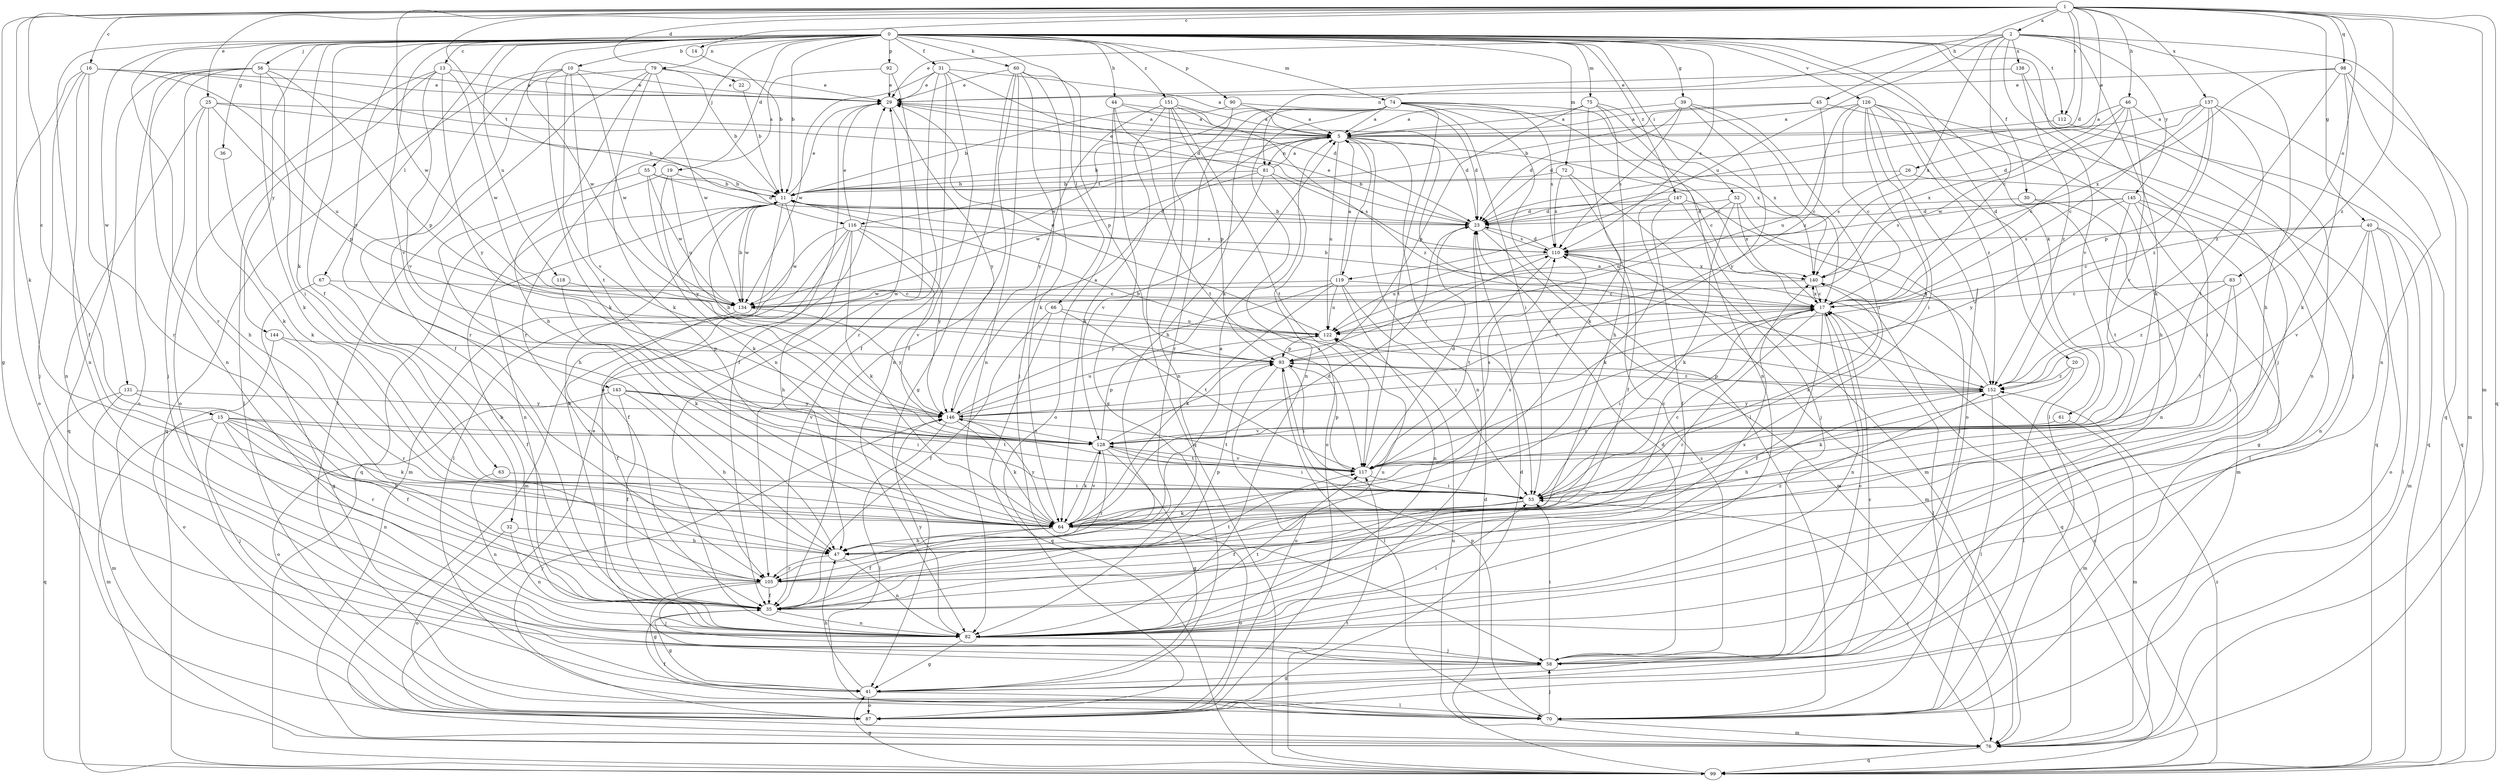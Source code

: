 strict digraph  {
0;
1;
2;
5;
10;
11;
13;
14;
15;
16;
17;
19;
20;
22;
23;
25;
26;
29;
30;
31;
32;
35;
36;
39;
40;
41;
44;
45;
46;
47;
52;
53;
55;
56;
58;
60;
61;
63;
64;
66;
67;
70;
72;
74;
75;
76;
79;
81;
82;
83;
87;
90;
92;
93;
98;
99;
105;
110;
112;
116;
117;
118;
119;
122;
126;
128;
131;
134;
137;
138;
140;
143;
144;
145;
146;
147;
151;
152;
0 -> 10  [label=b];
0 -> 11  [label=b];
0 -> 13  [label=c];
0 -> 19  [label=d];
0 -> 20  [label=d];
0 -> 30  [label=f];
0 -> 31  [label=f];
0 -> 32  [label=f];
0 -> 35  [label=f];
0 -> 36  [label=g];
0 -> 39  [label=g];
0 -> 44  [label=h];
0 -> 52  [label=i];
0 -> 55  [label=j];
0 -> 56  [label=j];
0 -> 58  [label=j];
0 -> 60  [label=k];
0 -> 61  [label=k];
0 -> 63  [label=k];
0 -> 66  [label=l];
0 -> 67  [label=l];
0 -> 72  [label=m];
0 -> 74  [label=m];
0 -> 75  [label=m];
0 -> 79  [label=n];
0 -> 90  [label=p];
0 -> 92  [label=p];
0 -> 105  [label=r];
0 -> 110  [label=s];
0 -> 112  [label=t];
0 -> 118  [label=u];
0 -> 126  [label=v];
0 -> 128  [label=v];
0 -> 131  [label=w];
0 -> 134  [label=w];
0 -> 143  [label=y];
0 -> 144  [label=y];
0 -> 147  [label=z];
0 -> 151  [label=z];
1 -> 2  [label=a];
1 -> 14  [label=c];
1 -> 15  [label=c];
1 -> 16  [label=c];
1 -> 22  [label=d];
1 -> 23  [label=d];
1 -> 25  [label=e];
1 -> 26  [label=e];
1 -> 40  [label=g];
1 -> 41  [label=g];
1 -> 45  [label=h];
1 -> 46  [label=h];
1 -> 64  [label=k];
1 -> 76  [label=m];
1 -> 83  [label=o];
1 -> 98  [label=q];
1 -> 99  [label=q];
1 -> 112  [label=t];
1 -> 116  [label=t];
1 -> 134  [label=w];
1 -> 137  [label=x];
1 -> 152  [label=z];
2 -> 17  [label=c];
2 -> 29  [label=e];
2 -> 47  [label=h];
2 -> 64  [label=k];
2 -> 81  [label=n];
2 -> 99  [label=q];
2 -> 119  [label=u];
2 -> 128  [label=v];
2 -> 138  [label=x];
2 -> 140  [label=x];
2 -> 145  [label=y];
5 -> 11  [label=b];
5 -> 17  [label=c];
5 -> 53  [label=i];
5 -> 81  [label=n];
5 -> 82  [label=n];
5 -> 116  [label=t];
5 -> 119  [label=u];
5 -> 122  [label=u];
10 -> 29  [label=e];
10 -> 64  [label=k];
10 -> 99  [label=q];
10 -> 105  [label=r];
10 -> 117  [label=t];
10 -> 128  [label=v];
10 -> 134  [label=w];
11 -> 23  [label=d];
11 -> 29  [label=e];
11 -> 70  [label=l];
11 -> 76  [label=m];
11 -> 82  [label=n];
11 -> 134  [label=w];
13 -> 29  [label=e];
13 -> 70  [label=l];
13 -> 87  [label=o];
13 -> 128  [label=v];
13 -> 134  [label=w];
13 -> 146  [label=y];
14 -> 11  [label=b];
15 -> 47  [label=h];
15 -> 58  [label=j];
15 -> 64  [label=k];
15 -> 76  [label=m];
15 -> 82  [label=n];
15 -> 105  [label=r];
15 -> 117  [label=t];
15 -> 128  [label=v];
16 -> 23  [label=d];
16 -> 29  [label=e];
16 -> 58  [label=j];
16 -> 82  [label=n];
16 -> 87  [label=o];
16 -> 105  [label=r];
16 -> 122  [label=u];
17 -> 11  [label=b];
17 -> 35  [label=f];
17 -> 53  [label=i];
17 -> 70  [label=l];
17 -> 82  [label=n];
17 -> 105  [label=r];
17 -> 122  [label=u];
17 -> 140  [label=x];
19 -> 11  [label=b];
19 -> 99  [label=q];
19 -> 122  [label=u];
19 -> 146  [label=y];
20 -> 64  [label=k];
20 -> 70  [label=l];
20 -> 152  [label=z];
22 -> 11  [label=b];
23 -> 11  [label=b];
23 -> 29  [label=e];
23 -> 76  [label=m];
23 -> 110  [label=s];
25 -> 5  [label=a];
25 -> 11  [label=b];
25 -> 47  [label=h];
25 -> 64  [label=k];
25 -> 82  [label=n];
25 -> 93  [label=p];
26 -> 11  [label=b];
26 -> 53  [label=i];
26 -> 110  [label=s];
29 -> 5  [label=a];
29 -> 35  [label=f];
29 -> 146  [label=y];
30 -> 23  [label=d];
30 -> 76  [label=m];
30 -> 82  [label=n];
31 -> 5  [label=a];
31 -> 23  [label=d];
31 -> 29  [label=e];
31 -> 35  [label=f];
31 -> 82  [label=n];
31 -> 105  [label=r];
31 -> 134  [label=w];
32 -> 47  [label=h];
32 -> 82  [label=n];
32 -> 87  [label=o];
35 -> 11  [label=b];
35 -> 41  [label=g];
35 -> 82  [label=n];
35 -> 122  [label=u];
35 -> 140  [label=x];
36 -> 64  [label=k];
39 -> 5  [label=a];
39 -> 17  [label=c];
39 -> 23  [label=d];
39 -> 53  [label=i];
39 -> 110  [label=s];
39 -> 146  [label=y];
40 -> 17  [label=c];
40 -> 70  [label=l];
40 -> 76  [label=m];
40 -> 82  [label=n];
40 -> 87  [label=o];
40 -> 110  [label=s];
40 -> 128  [label=v];
41 -> 17  [label=c];
41 -> 47  [label=h];
41 -> 70  [label=l];
41 -> 87  [label=o];
44 -> 5  [label=a];
44 -> 23  [label=d];
44 -> 41  [label=g];
44 -> 87  [label=o];
44 -> 117  [label=t];
45 -> 5  [label=a];
45 -> 11  [label=b];
45 -> 47  [label=h];
45 -> 122  [label=u];
46 -> 5  [label=a];
46 -> 17  [label=c];
46 -> 82  [label=n];
46 -> 128  [label=v];
46 -> 134  [label=w];
46 -> 140  [label=x];
47 -> 5  [label=a];
47 -> 82  [label=n];
47 -> 105  [label=r];
52 -> 23  [label=d];
52 -> 58  [label=j];
52 -> 64  [label=k];
52 -> 122  [label=u];
52 -> 140  [label=x];
53 -> 17  [label=c];
53 -> 35  [label=f];
53 -> 64  [label=k];
53 -> 140  [label=x];
55 -> 11  [label=b];
55 -> 23  [label=d];
55 -> 47  [label=h];
55 -> 64  [label=k];
55 -> 134  [label=w];
56 -> 29  [label=e];
56 -> 53  [label=i];
56 -> 58  [label=j];
56 -> 64  [label=k];
56 -> 82  [label=n];
56 -> 87  [label=o];
56 -> 93  [label=p];
56 -> 99  [label=q];
58 -> 17  [label=c];
58 -> 23  [label=d];
58 -> 29  [label=e];
58 -> 41  [label=g];
58 -> 53  [label=i];
58 -> 110  [label=s];
60 -> 29  [label=e];
60 -> 35  [label=f];
60 -> 41  [label=g];
60 -> 58  [label=j];
60 -> 64  [label=k];
60 -> 82  [label=n];
60 -> 93  [label=p];
61 -> 76  [label=m];
61 -> 128  [label=v];
63 -> 53  [label=i];
63 -> 82  [label=n];
64 -> 17  [label=c];
64 -> 23  [label=d];
64 -> 35  [label=f];
64 -> 47  [label=h];
64 -> 87  [label=o];
64 -> 110  [label=s];
64 -> 128  [label=v];
64 -> 146  [label=y];
66 -> 35  [label=f];
66 -> 99  [label=q];
66 -> 117  [label=t];
66 -> 122  [label=u];
67 -> 17  [label=c];
67 -> 35  [label=f];
67 -> 41  [label=g];
70 -> 35  [label=f];
70 -> 58  [label=j];
70 -> 76  [label=m];
70 -> 93  [label=p];
72 -> 11  [label=b];
72 -> 35  [label=f];
72 -> 58  [label=j];
72 -> 110  [label=s];
74 -> 5  [label=a];
74 -> 17  [label=c];
74 -> 47  [label=h];
74 -> 53  [label=i];
74 -> 70  [label=l];
74 -> 82  [label=n];
74 -> 105  [label=r];
74 -> 110  [label=s];
74 -> 117  [label=t];
74 -> 134  [label=w];
74 -> 140  [label=x];
75 -> 5  [label=a];
75 -> 47  [label=h];
75 -> 64  [label=k];
75 -> 82  [label=n];
75 -> 93  [label=p];
75 -> 140  [label=x];
76 -> 29  [label=e];
76 -> 53  [label=i];
76 -> 99  [label=q];
76 -> 122  [label=u];
79 -> 11  [label=b];
79 -> 29  [label=e];
79 -> 35  [label=f];
79 -> 47  [label=h];
79 -> 64  [label=k];
79 -> 70  [label=l];
79 -> 134  [label=w];
81 -> 5  [label=a];
81 -> 11  [label=b];
81 -> 29  [label=e];
81 -> 87  [label=o];
81 -> 110  [label=s];
81 -> 128  [label=v];
81 -> 134  [label=w];
82 -> 11  [label=b];
82 -> 41  [label=g];
82 -> 53  [label=i];
82 -> 58  [label=j];
82 -> 117  [label=t];
82 -> 146  [label=y];
83 -> 17  [label=c];
83 -> 53  [label=i];
83 -> 117  [label=t];
83 -> 152  [label=z];
87 -> 23  [label=d];
87 -> 146  [label=y];
90 -> 5  [label=a];
90 -> 11  [label=b];
90 -> 23  [label=d];
90 -> 82  [label=n];
92 -> 29  [label=e];
92 -> 82  [label=n];
92 -> 105  [label=r];
93 -> 17  [label=c];
93 -> 53  [label=i];
93 -> 70  [label=l];
93 -> 87  [label=o];
93 -> 152  [label=z];
98 -> 29  [label=e];
98 -> 64  [label=k];
98 -> 76  [label=m];
98 -> 82  [label=n];
98 -> 140  [label=x];
98 -> 152  [label=z];
99 -> 17  [label=c];
99 -> 23  [label=d];
99 -> 41  [label=g];
99 -> 117  [label=t];
99 -> 152  [label=z];
105 -> 35  [label=f];
105 -> 41  [label=g];
105 -> 58  [label=j];
105 -> 93  [label=p];
105 -> 117  [label=t];
105 -> 152  [label=z];
110 -> 23  [label=d];
110 -> 76  [label=m];
110 -> 117  [label=t];
110 -> 122  [label=u];
110 -> 140  [label=x];
112 -> 23  [label=d];
112 -> 99  [label=q];
116 -> 29  [label=e];
116 -> 35  [label=f];
116 -> 47  [label=h];
116 -> 64  [label=k];
116 -> 76  [label=m];
116 -> 110  [label=s];
116 -> 128  [label=v];
116 -> 134  [label=w];
116 -> 146  [label=y];
117 -> 23  [label=d];
117 -> 53  [label=i];
117 -> 93  [label=p];
117 -> 110  [label=s];
117 -> 128  [label=v];
117 -> 152  [label=z];
118 -> 17  [label=c];
118 -> 64  [label=k];
119 -> 5  [label=a];
119 -> 17  [label=c];
119 -> 53  [label=i];
119 -> 64  [label=k];
119 -> 82  [label=n];
119 -> 122  [label=u];
119 -> 134  [label=w];
119 -> 146  [label=y];
122 -> 29  [label=e];
122 -> 93  [label=p];
126 -> 5  [label=a];
126 -> 17  [label=c];
126 -> 53  [label=i];
126 -> 70  [label=l];
126 -> 87  [label=o];
126 -> 99  [label=q];
126 -> 117  [label=t];
126 -> 122  [label=u];
126 -> 152  [label=z];
128 -> 5  [label=a];
128 -> 41  [label=g];
128 -> 53  [label=i];
128 -> 64  [label=k];
128 -> 105  [label=r];
128 -> 110  [label=s];
128 -> 117  [label=t];
131 -> 35  [label=f];
131 -> 76  [label=m];
131 -> 99  [label=q];
131 -> 146  [label=y];
134 -> 11  [label=b];
134 -> 35  [label=f];
134 -> 146  [label=y];
137 -> 5  [label=a];
137 -> 17  [label=c];
137 -> 23  [label=d];
137 -> 93  [label=p];
137 -> 99  [label=q];
137 -> 117  [label=t];
137 -> 152  [label=z];
138 -> 29  [label=e];
138 -> 58  [label=j];
138 -> 152  [label=z];
140 -> 17  [label=c];
140 -> 99  [label=q];
140 -> 134  [label=w];
143 -> 35  [label=f];
143 -> 47  [label=h];
143 -> 53  [label=i];
143 -> 87  [label=o];
143 -> 128  [label=v];
143 -> 146  [label=y];
144 -> 87  [label=o];
144 -> 93  [label=p];
144 -> 105  [label=r];
145 -> 23  [label=d];
145 -> 41  [label=g];
145 -> 58  [label=j];
145 -> 70  [label=l];
145 -> 110  [label=s];
145 -> 117  [label=t];
145 -> 146  [label=y];
146 -> 5  [label=a];
146 -> 11  [label=b];
146 -> 64  [label=k];
146 -> 70  [label=l];
146 -> 93  [label=p];
146 -> 117  [label=t];
146 -> 122  [label=u];
146 -> 128  [label=v];
147 -> 23  [label=d];
147 -> 35  [label=f];
147 -> 64  [label=k];
147 -> 76  [label=m];
147 -> 152  [label=z];
151 -> 5  [label=a];
151 -> 64  [label=k];
151 -> 93  [label=p];
151 -> 99  [label=q];
151 -> 117  [label=t];
151 -> 146  [label=y];
151 -> 152  [label=z];
152 -> 5  [label=a];
152 -> 11  [label=b];
152 -> 47  [label=h];
152 -> 70  [label=l];
152 -> 76  [label=m];
152 -> 93  [label=p];
152 -> 146  [label=y];
}
